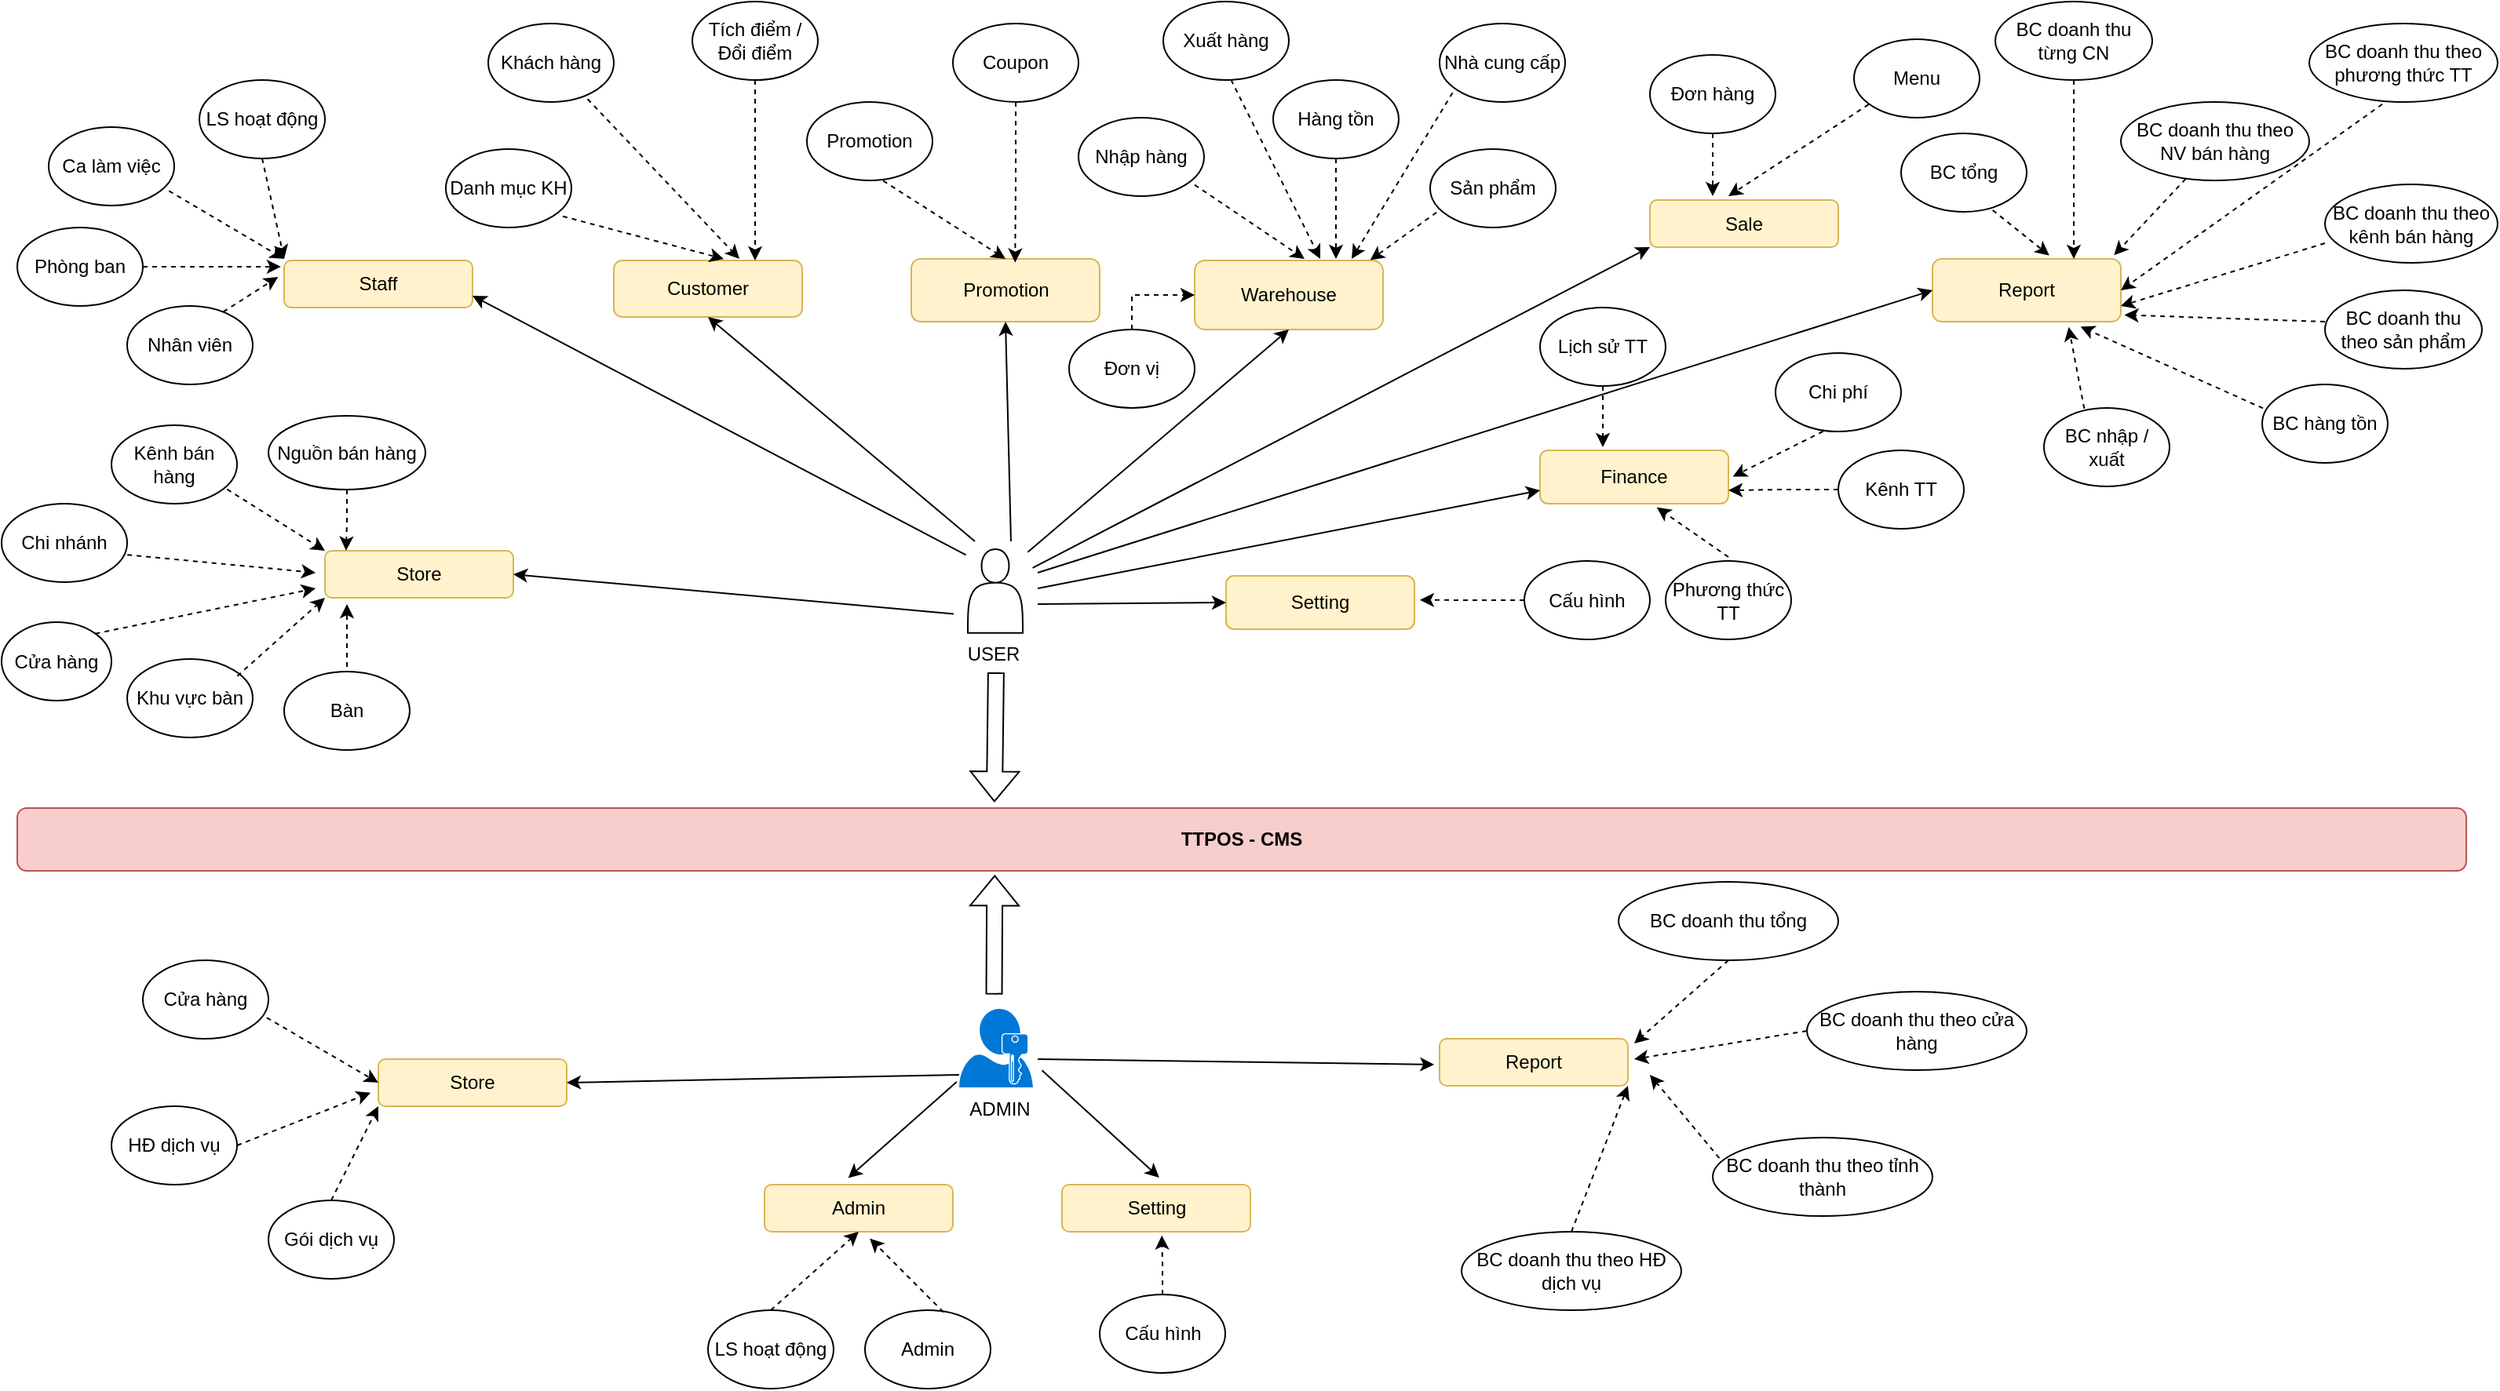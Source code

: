 <mxfile version="21.8.2" type="device" pages="2">
  <diagram name="TTPOS  - CMS" id="02bsqqhu3wvne8VfZZpW">
    <mxGraphModel dx="681" dy="442" grid="1" gridSize="10" guides="1" tooltips="1" connect="1" arrows="1" fold="1" page="1" pageScale="1" pageWidth="1600" pageHeight="900" math="0" shadow="0">
      <root>
        <mxCell id="0" />
        <mxCell id="1" parent="0" />
        <mxCell id="_3bCiFjagQ7QGioxfqpK-1" value="TTPOS - CMS" style="rounded=1;whiteSpace=wrap;html=1;fontStyle=1;fillColor=#f8cecc;strokeColor=#b85450;" vertex="1" parent="1">
          <mxGeometry x="20" y="520" width="1560" height="40" as="geometry" />
        </mxCell>
        <mxCell id="_3bCiFjagQ7QGioxfqpK-8" value="Store" style="rounded=1;whiteSpace=wrap;html=1;fillColor=#fff2cc;strokeColor=#d6b656;" vertex="1" parent="1">
          <mxGeometry x="216" y="356" width="120" height="30" as="geometry" />
        </mxCell>
        <mxCell id="_3bCiFjagQ7QGioxfqpK-9" value="Staff" style="rounded=1;whiteSpace=wrap;html=1;fillColor=#fff2cc;strokeColor=#d6b656;" vertex="1" parent="1">
          <mxGeometry x="190" y="171" width="120" height="30" as="geometry" />
        </mxCell>
        <mxCell id="_3bCiFjagQ7QGioxfqpK-10" value="Customer" style="rounded=1;whiteSpace=wrap;html=1;fillColor=#fff2cc;strokeColor=#d6b656;" vertex="1" parent="1">
          <mxGeometry x="400" y="171" width="120" height="36" as="geometry" />
        </mxCell>
        <mxCell id="_3bCiFjagQ7QGioxfqpK-11" value="Promotion" style="rounded=1;whiteSpace=wrap;html=1;fillColor=#fff2cc;strokeColor=#d6b656;" vertex="1" parent="1">
          <mxGeometry x="589.5" y="170" width="120" height="40" as="geometry" />
        </mxCell>
        <mxCell id="_3bCiFjagQ7QGioxfqpK-12" value="Warehouse" style="rounded=1;whiteSpace=wrap;html=1;fillColor=#fff2cc;strokeColor=#d6b656;" vertex="1" parent="1">
          <mxGeometry x="770" y="171" width="120" height="44" as="geometry" />
        </mxCell>
        <mxCell id="_3bCiFjagQ7QGioxfqpK-13" value="Sale" style="rounded=1;whiteSpace=wrap;html=1;fillColor=#fff2cc;strokeColor=#d6b656;" vertex="1" parent="1">
          <mxGeometry x="1060" y="132.5" width="120" height="30" as="geometry" />
        </mxCell>
        <mxCell id="_3bCiFjagQ7QGioxfqpK-14" value="Report" style="rounded=1;whiteSpace=wrap;html=1;fillColor=#fff2cc;strokeColor=#d6b656;" vertex="1" parent="1">
          <mxGeometry x="1240" y="170" width="120" height="40" as="geometry" />
        </mxCell>
        <mxCell id="_3bCiFjagQ7QGioxfqpK-15" value="Finance" style="rounded=1;whiteSpace=wrap;html=1;fillColor=#fff2cc;strokeColor=#d6b656;" vertex="1" parent="1">
          <mxGeometry x="990" y="292" width="120" height="34" as="geometry" />
        </mxCell>
        <mxCell id="_3bCiFjagQ7QGioxfqpK-16" value="Setting" style="rounded=1;whiteSpace=wrap;html=1;fillColor=#fff2cc;strokeColor=#d6b656;" vertex="1" parent="1">
          <mxGeometry x="790" y="372" width="120" height="34" as="geometry" />
        </mxCell>
        <mxCell id="_3bCiFjagQ7QGioxfqpK-17" value="Cửa hàng" style="ellipse;whiteSpace=wrap;html=1;" vertex="1" parent="1">
          <mxGeometry x="10" y="401.5" width="70" height="50" as="geometry" />
        </mxCell>
        <mxCell id="_3bCiFjagQ7QGioxfqpK-18" value="Chi nhánh" style="ellipse;whiteSpace=wrap;html=1;" vertex="1" parent="1">
          <mxGeometry x="10" y="326" width="80" height="50" as="geometry" />
        </mxCell>
        <mxCell id="_3bCiFjagQ7QGioxfqpK-19" value="Khu vực bàn" style="ellipse;whiteSpace=wrap;html=1;" vertex="1" parent="1">
          <mxGeometry x="90" y="425" width="80" height="50" as="geometry" />
        </mxCell>
        <mxCell id="_3bCiFjagQ7QGioxfqpK-20" value="Bàn" style="ellipse;whiteSpace=wrap;html=1;" vertex="1" parent="1">
          <mxGeometry x="190" y="433" width="80" height="50" as="geometry" />
        </mxCell>
        <mxCell id="_3bCiFjagQ7QGioxfqpK-21" value="Kênh bán hàng" style="ellipse;whiteSpace=wrap;html=1;" vertex="1" parent="1">
          <mxGeometry x="80" y="276" width="80" height="50" as="geometry" />
        </mxCell>
        <mxCell id="_3bCiFjagQ7QGioxfqpK-22" value="Nguồn bán hàng" style="ellipse;whiteSpace=wrap;html=1;" vertex="1" parent="1">
          <mxGeometry x="180" y="270" width="100" height="47" as="geometry" />
        </mxCell>
        <mxCell id="_3bCiFjagQ7QGioxfqpK-23" value="" style="endArrow=classic;html=1;rounded=0;exitX=-0.054;exitY=0.804;exitDx=0;exitDy=0;exitPerimeter=0;entryX=1;entryY=0.5;entryDx=0;entryDy=0;" edge="1" parent="1" target="_3bCiFjagQ7QGioxfqpK-8">
          <mxGeometry width="50" height="50" relative="1" as="geometry">
            <mxPoint x="616.462" y="396.2" as="sourcePoint" />
            <mxPoint x="436" y="316" as="targetPoint" />
          </mxGeometry>
        </mxCell>
        <mxCell id="_3bCiFjagQ7QGioxfqpK-33" style="edgeStyle=orthogonalEdgeStyle;rounded=0;orthogonalLoop=1;jettySize=auto;html=1;entryX=0.112;entryY=-0.005;entryDx=0;entryDy=0;entryPerimeter=0;dashed=1;" edge="1" parent="1" source="_3bCiFjagQ7QGioxfqpK-22" target="_3bCiFjagQ7QGioxfqpK-8">
          <mxGeometry relative="1" as="geometry" />
        </mxCell>
        <mxCell id="_3bCiFjagQ7QGioxfqpK-41" value="Nhân viên" style="ellipse;whiteSpace=wrap;html=1;" vertex="1" parent="1">
          <mxGeometry x="90" y="200" width="80" height="50" as="geometry" />
        </mxCell>
        <mxCell id="_3bCiFjagQ7QGioxfqpK-42" value="Phòng ban" style="ellipse;whiteSpace=wrap;html=1;" vertex="1" parent="1">
          <mxGeometry x="20" y="150" width="80" height="50" as="geometry" />
        </mxCell>
        <mxCell id="_3bCiFjagQ7QGioxfqpK-43" value="Ca làm việc" style="ellipse;whiteSpace=wrap;html=1;" vertex="1" parent="1">
          <mxGeometry x="40" y="86" width="80" height="50" as="geometry" />
        </mxCell>
        <mxCell id="_3bCiFjagQ7QGioxfqpK-44" value="LS hoạt động" style="ellipse;whiteSpace=wrap;html=1;" vertex="1" parent="1">
          <mxGeometry x="136" y="56" width="80" height="50" as="geometry" />
        </mxCell>
        <mxCell id="_3bCiFjagQ7QGioxfqpK-46" style="edgeStyle=orthogonalEdgeStyle;rounded=0;orthogonalLoop=1;jettySize=auto;html=1;entryX=-0.017;entryY=0.133;entryDx=0;entryDy=0;entryPerimeter=0;dashed=1;" edge="1" parent="1" source="_3bCiFjagQ7QGioxfqpK-42" target="_3bCiFjagQ7QGioxfqpK-9">
          <mxGeometry relative="1" as="geometry" />
        </mxCell>
        <mxCell id="_3bCiFjagQ7QGioxfqpK-49" value="" style="endArrow=classic;html=1;rounded=0;entryX=1;entryY=0.75;entryDx=0;entryDy=0;exitX=0.113;exitY=0.053;exitDx=0;exitDy=0;exitPerimeter=0;" edge="1" parent="1" target="_3bCiFjagQ7QGioxfqpK-9">
          <mxGeometry width="50" height="50" relative="1" as="geometry">
            <mxPoint x="624.311" y="358.65" as="sourcePoint" />
            <mxPoint x="390" y="270" as="targetPoint" />
          </mxGeometry>
        </mxCell>
        <mxCell id="_3bCiFjagQ7QGioxfqpK-50" value="Danh mục KH" style="ellipse;whiteSpace=wrap;html=1;" vertex="1" parent="1">
          <mxGeometry x="293" y="100" width="80" height="50" as="geometry" />
        </mxCell>
        <mxCell id="_3bCiFjagQ7QGioxfqpK-51" value="Khách hàng" style="ellipse;whiteSpace=wrap;html=1;" vertex="1" parent="1">
          <mxGeometry x="320" y="20" width="80" height="50" as="geometry" />
        </mxCell>
        <mxCell id="_3bCiFjagQ7QGioxfqpK-55" style="edgeStyle=orthogonalEdgeStyle;rounded=0;orthogonalLoop=1;jettySize=auto;html=1;entryX=0.75;entryY=0;entryDx=0;entryDy=0;dashed=1;" edge="1" parent="1" source="_3bCiFjagQ7QGioxfqpK-52" target="_3bCiFjagQ7QGioxfqpK-10">
          <mxGeometry relative="1" as="geometry" />
        </mxCell>
        <mxCell id="_3bCiFjagQ7QGioxfqpK-52" value="Tích điểm / Đổi điểm" style="ellipse;whiteSpace=wrap;html=1;" vertex="1" parent="1">
          <mxGeometry x="450" y="6" width="80" height="50" as="geometry" />
        </mxCell>
        <mxCell id="_3bCiFjagQ7QGioxfqpK-56" value="" style="endArrow=classic;html=1;rounded=0;entryX=0.5;entryY=1;entryDx=0;entryDy=0;" edge="1" parent="1" target="_3bCiFjagQ7QGioxfqpK-10">
          <mxGeometry width="50" height="50" relative="1" as="geometry">
            <mxPoint x="630" y="350" as="sourcePoint" />
            <mxPoint x="540" y="180" as="targetPoint" />
          </mxGeometry>
        </mxCell>
        <mxCell id="_3bCiFjagQ7QGioxfqpK-57" value="Promotion" style="ellipse;whiteSpace=wrap;html=1;" vertex="1" parent="1">
          <mxGeometry x="523" y="70" width="80" height="50" as="geometry" />
        </mxCell>
        <mxCell id="_3bCiFjagQ7QGioxfqpK-58" value="Coupon" style="ellipse;whiteSpace=wrap;html=1;" vertex="1" parent="1">
          <mxGeometry x="616" y="20" width="80" height="50" as="geometry" />
        </mxCell>
        <mxCell id="_3bCiFjagQ7QGioxfqpK-60" style="edgeStyle=orthogonalEdgeStyle;rounded=0;orthogonalLoop=1;jettySize=auto;html=1;entryX=0.551;entryY=0.058;entryDx=0;entryDy=0;entryPerimeter=0;dashed=1;" edge="1" parent="1" source="_3bCiFjagQ7QGioxfqpK-58" target="_3bCiFjagQ7QGioxfqpK-11">
          <mxGeometry relative="1" as="geometry" />
        </mxCell>
        <mxCell id="_3bCiFjagQ7QGioxfqpK-61" value="" style="endArrow=classic;html=1;rounded=0;entryX=0.5;entryY=1;entryDx=0;entryDy=0;exitX=0.723;exitY=-0.12;exitDx=0;exitDy=0;exitPerimeter=0;" edge="1" parent="1" target="_3bCiFjagQ7QGioxfqpK-11">
          <mxGeometry width="50" height="50" relative="1" as="geometry">
            <mxPoint x="652.981" y="350" as="sourcePoint" />
            <mxPoint x="830" y="270" as="targetPoint" />
          </mxGeometry>
        </mxCell>
        <mxCell id="_3bCiFjagQ7QGioxfqpK-62" value="" style="endArrow=classic;html=1;rounded=0;entryX=0.5;entryY=1;entryDx=0;entryDy=0;exitX=0.951;exitY=0.017;exitDx=0;exitDy=0;exitPerimeter=0;" edge="1" parent="1" target="_3bCiFjagQ7QGioxfqpK-12">
          <mxGeometry width="50" height="50" relative="1" as="geometry">
            <mxPoint x="663.697" y="356.85" as="sourcePoint" />
            <mxPoint x="940" y="220" as="targetPoint" />
          </mxGeometry>
        </mxCell>
        <mxCell id="_3bCiFjagQ7QGioxfqpK-63" value="Nhập hàng" style="ellipse;whiteSpace=wrap;html=1;" vertex="1" parent="1">
          <mxGeometry x="696" y="80" width="80" height="50" as="geometry" />
        </mxCell>
        <mxCell id="_3bCiFjagQ7QGioxfqpK-64" value="Xuất hàng" style="ellipse;whiteSpace=wrap;html=1;" vertex="1" parent="1">
          <mxGeometry x="750" y="6" width="80" height="50" as="geometry" />
        </mxCell>
        <mxCell id="_3bCiFjagQ7QGioxfqpK-72" style="edgeStyle=orthogonalEdgeStyle;rounded=0;orthogonalLoop=1;jettySize=auto;html=1;dashed=1;" edge="1" parent="1" source="_3bCiFjagQ7QGioxfqpK-65">
          <mxGeometry relative="1" as="geometry">
            <mxPoint x="860" y="170" as="targetPoint" />
          </mxGeometry>
        </mxCell>
        <mxCell id="_3bCiFjagQ7QGioxfqpK-65" value="Hàng tồn" style="ellipse;whiteSpace=wrap;html=1;" vertex="1" parent="1">
          <mxGeometry x="820" y="56" width="80" height="50" as="geometry" />
        </mxCell>
        <mxCell id="_3bCiFjagQ7QGioxfqpK-66" value="Nhà cung cấp" style="ellipse;whiteSpace=wrap;html=1;" vertex="1" parent="1">
          <mxGeometry x="926" y="20" width="80" height="50" as="geometry" />
        </mxCell>
        <mxCell id="_3bCiFjagQ7QGioxfqpK-67" value="Sản phẩm" style="ellipse;whiteSpace=wrap;html=1;" vertex="1" parent="1">
          <mxGeometry x="920" y="100" width="80" height="50" as="geometry" />
        </mxCell>
        <mxCell id="_3bCiFjagQ7QGioxfqpK-69" style="edgeStyle=orthogonalEdgeStyle;rounded=0;orthogonalLoop=1;jettySize=auto;html=1;entryX=0;entryY=0.5;entryDx=0;entryDy=0;dashed=1;" edge="1" parent="1" source="_3bCiFjagQ7QGioxfqpK-68" target="_3bCiFjagQ7QGioxfqpK-12">
          <mxGeometry relative="1" as="geometry" />
        </mxCell>
        <mxCell id="_3bCiFjagQ7QGioxfqpK-68" value="Đơn vị" style="ellipse;whiteSpace=wrap;html=1;" vertex="1" parent="1">
          <mxGeometry x="690" y="215" width="80" height="50" as="geometry" />
        </mxCell>
        <mxCell id="_3bCiFjagQ7QGioxfqpK-75" value="" style="endArrow=classic;html=1;rounded=0;exitX=1.017;exitY=0.219;exitDx=0;exitDy=0;exitPerimeter=0;entryX=0;entryY=1;entryDx=0;entryDy=0;" edge="1" parent="1" target="_3bCiFjagQ7QGioxfqpK-13">
          <mxGeometry width="50" height="50" relative="1" as="geometry">
            <mxPoint x="666.799" y="366.95" as="sourcePoint" />
            <mxPoint x="1060" y="170" as="targetPoint" />
          </mxGeometry>
        </mxCell>
        <mxCell id="_3bCiFjagQ7QGioxfqpK-78" style="edgeStyle=orthogonalEdgeStyle;rounded=0;orthogonalLoop=1;jettySize=auto;html=1;dashed=1;" edge="1" parent="1" source="_3bCiFjagQ7QGioxfqpK-76">
          <mxGeometry relative="1" as="geometry">
            <mxPoint x="1100" y="130" as="targetPoint" />
          </mxGeometry>
        </mxCell>
        <mxCell id="_3bCiFjagQ7QGioxfqpK-76" value="Đơn hàng" style="ellipse;whiteSpace=wrap;html=1;" vertex="1" parent="1">
          <mxGeometry x="1060" y="40" width="80" height="50" as="geometry" />
        </mxCell>
        <mxCell id="_3bCiFjagQ7QGioxfqpK-77" value="Menu" style="ellipse;whiteSpace=wrap;html=1;" vertex="1" parent="1">
          <mxGeometry x="1190" y="30" width="80" height="50" as="geometry" />
        </mxCell>
        <mxCell id="_3bCiFjagQ7QGioxfqpK-80" value="" style="endArrow=classic;html=1;rounded=0;entryX=0;entryY=0.5;entryDx=0;entryDy=0;" edge="1" parent="1" target="_3bCiFjagQ7QGioxfqpK-16">
          <mxGeometry width="50" height="50" relative="1" as="geometry">
            <mxPoint x="670" y="390" as="sourcePoint" />
            <mxPoint x="810" y="370" as="targetPoint" />
          </mxGeometry>
        </mxCell>
        <mxCell id="_3bCiFjagQ7QGioxfqpK-81" value="Cấu hình" style="ellipse;whiteSpace=wrap;html=1;" vertex="1" parent="1">
          <mxGeometry x="980" y="362.5" width="80" height="50" as="geometry" />
        </mxCell>
        <mxCell id="_3bCiFjagQ7QGioxfqpK-82" style="edgeStyle=orthogonalEdgeStyle;rounded=0;orthogonalLoop=1;jettySize=auto;html=1;entryX=1.029;entryY=0.451;entryDx=0;entryDy=0;entryPerimeter=0;dashed=1;" edge="1" parent="1" source="_3bCiFjagQ7QGioxfqpK-81" target="_3bCiFjagQ7QGioxfqpK-16">
          <mxGeometry relative="1" as="geometry" />
        </mxCell>
        <mxCell id="_3bCiFjagQ7QGioxfqpK-83" value="" style="endArrow=classic;html=1;rounded=0;entryX=0;entryY=0.75;entryDx=0;entryDy=0;" edge="1" parent="1" target="_3bCiFjagQ7QGioxfqpK-15">
          <mxGeometry width="50" height="50" relative="1" as="geometry">
            <mxPoint x="670" y="380" as="sourcePoint" />
            <mxPoint x="1140" y="260" as="targetPoint" />
          </mxGeometry>
        </mxCell>
        <mxCell id="_3bCiFjagQ7QGioxfqpK-84" value="" style="endArrow=classic;html=1;rounded=0;entryX=0;entryY=0.5;entryDx=0;entryDy=0;" edge="1" parent="1" target="_3bCiFjagQ7QGioxfqpK-14">
          <mxGeometry width="50" height="50" relative="1" as="geometry">
            <mxPoint x="670" y="370" as="sourcePoint" />
            <mxPoint x="1160" y="320" as="targetPoint" />
          </mxGeometry>
        </mxCell>
        <mxCell id="_3bCiFjagQ7QGioxfqpK-85" value="Phương thức TT" style="ellipse;whiteSpace=wrap;html=1;" vertex="1" parent="1">
          <mxGeometry x="1070" y="362.5" width="80" height="50" as="geometry" />
        </mxCell>
        <mxCell id="_3bCiFjagQ7QGioxfqpK-91" style="edgeStyle=orthogonalEdgeStyle;rounded=0;orthogonalLoop=1;jettySize=auto;html=1;entryX=1;entryY=0.75;entryDx=0;entryDy=0;dashed=1;" edge="1" parent="1" source="_3bCiFjagQ7QGioxfqpK-86" target="_3bCiFjagQ7QGioxfqpK-15">
          <mxGeometry relative="1" as="geometry" />
        </mxCell>
        <mxCell id="_3bCiFjagQ7QGioxfqpK-86" value="Kênh TT" style="ellipse;whiteSpace=wrap;html=1;" vertex="1" parent="1">
          <mxGeometry x="1180" y="292" width="80" height="50" as="geometry" />
        </mxCell>
        <mxCell id="_3bCiFjagQ7QGioxfqpK-89" style="edgeStyle=orthogonalEdgeStyle;rounded=0;orthogonalLoop=1;jettySize=auto;html=1;dashed=1;" edge="1" parent="1" source="_3bCiFjagQ7QGioxfqpK-87">
          <mxGeometry relative="1" as="geometry">
            <mxPoint x="1030" y="290" as="targetPoint" />
          </mxGeometry>
        </mxCell>
        <mxCell id="_3bCiFjagQ7QGioxfqpK-87" value="Lịch sử TT" style="ellipse;whiteSpace=wrap;html=1;" vertex="1" parent="1">
          <mxGeometry x="990" y="201" width="80" height="50" as="geometry" />
        </mxCell>
        <mxCell id="_3bCiFjagQ7QGioxfqpK-88" value="Chi phí" style="ellipse;whiteSpace=wrap;html=1;" vertex="1" parent="1">
          <mxGeometry x="1140" y="230" width="80" height="50" as="geometry" />
        </mxCell>
        <mxCell id="_3bCiFjagQ7QGioxfqpK-93" value="BC tổng" style="ellipse;whiteSpace=wrap;html=1;" vertex="1" parent="1">
          <mxGeometry x="1220" y="90" width="80" height="50" as="geometry" />
        </mxCell>
        <mxCell id="_3bCiFjagQ7QGioxfqpK-102" style="edgeStyle=orthogonalEdgeStyle;rounded=0;orthogonalLoop=1;jettySize=auto;html=1;entryX=0.75;entryY=0;entryDx=0;entryDy=0;dashed=1;" edge="1" parent="1" source="_3bCiFjagQ7QGioxfqpK-94" target="_3bCiFjagQ7QGioxfqpK-14">
          <mxGeometry relative="1" as="geometry" />
        </mxCell>
        <mxCell id="_3bCiFjagQ7QGioxfqpK-94" value="BC doanh thu từng CN" style="ellipse;whiteSpace=wrap;html=1;" vertex="1" parent="1">
          <mxGeometry x="1280" y="6" width="100" height="50" as="geometry" />
        </mxCell>
        <mxCell id="_3bCiFjagQ7QGioxfqpK-95" value="BC doanh thu theo NV bán hàng" style="ellipse;whiteSpace=wrap;html=1;" vertex="1" parent="1">
          <mxGeometry x="1360" y="70" width="120" height="50" as="geometry" />
        </mxCell>
        <mxCell id="_3bCiFjagQ7QGioxfqpK-96" value="BC doanh thu theo phương thức TT" style="ellipse;whiteSpace=wrap;html=1;" vertex="1" parent="1">
          <mxGeometry x="1480" y="20" width="120" height="50" as="geometry" />
        </mxCell>
        <mxCell id="_3bCiFjagQ7QGioxfqpK-97" value="BC doanh thu theo kênh bán hàng" style="ellipse;whiteSpace=wrap;html=1;" vertex="1" parent="1">
          <mxGeometry x="1490" y="122.5" width="110" height="50" as="geometry" />
        </mxCell>
        <mxCell id="_3bCiFjagQ7QGioxfqpK-98" value="BC doanh thu theo sản phẩm" style="ellipse;whiteSpace=wrap;html=1;" vertex="1" parent="1">
          <mxGeometry x="1490" y="190" width="100" height="50" as="geometry" />
        </mxCell>
        <mxCell id="_3bCiFjagQ7QGioxfqpK-99" value="BC hàng tồn" style="ellipse;whiteSpace=wrap;html=1;" vertex="1" parent="1">
          <mxGeometry x="1450" y="250" width="80" height="50" as="geometry" />
        </mxCell>
        <mxCell id="_3bCiFjagQ7QGioxfqpK-100" value="BC nhập / xuất" style="ellipse;whiteSpace=wrap;html=1;" vertex="1" parent="1">
          <mxGeometry x="1311" y="265" width="80" height="50" as="geometry" />
        </mxCell>
        <mxCell id="_3bCiFjagQ7QGioxfqpK-104" value="" style="endArrow=classic;html=1;rounded=0;entryX=0.964;entryY=-0.059;entryDx=0;entryDy=0;entryPerimeter=0;exitX=0.344;exitY=0.98;exitDx=0;exitDy=0;exitPerimeter=0;dashed=1;" edge="1" parent="1" source="_3bCiFjagQ7QGioxfqpK-95" target="_3bCiFjagQ7QGioxfqpK-14">
          <mxGeometry width="50" height="50" relative="1" as="geometry">
            <mxPoint x="1280" y="160" as="sourcePoint" />
            <mxPoint x="1330" y="110" as="targetPoint" />
          </mxGeometry>
        </mxCell>
        <mxCell id="_3bCiFjagQ7QGioxfqpK-105" value="" style="endArrow=classic;html=1;rounded=0;exitX=0.388;exitY=1.028;exitDx=0;exitDy=0;exitPerimeter=0;entryX=1;entryY=0.5;entryDx=0;entryDy=0;dashed=1;" edge="1" parent="1" source="_3bCiFjagQ7QGioxfqpK-96" target="_3bCiFjagQ7QGioxfqpK-14">
          <mxGeometry width="50" height="50" relative="1" as="geometry">
            <mxPoint x="1280" y="160" as="sourcePoint" />
            <mxPoint x="1330" y="110" as="targetPoint" />
          </mxGeometry>
        </mxCell>
        <mxCell id="_3bCiFjagQ7QGioxfqpK-106" value="" style="endArrow=classic;html=1;rounded=0;exitX=0;exitY=0.75;exitDx=0;exitDy=0;exitPerimeter=0;entryX=1;entryY=0.75;entryDx=0;entryDy=0;dashed=1;" edge="1" parent="1" source="_3bCiFjagQ7QGioxfqpK-97" target="_3bCiFjagQ7QGioxfqpK-14">
          <mxGeometry width="50" height="50" relative="1" as="geometry">
            <mxPoint x="1390" y="220" as="sourcePoint" />
            <mxPoint x="1440" y="170" as="targetPoint" />
          </mxGeometry>
        </mxCell>
        <mxCell id="_3bCiFjagQ7QGioxfqpK-107" value="" style="endArrow=classic;html=1;rounded=0;exitX=0;exitY=0.4;exitDx=0;exitDy=0;exitPerimeter=0;entryX=1.019;entryY=0.893;entryDx=0;entryDy=0;entryPerimeter=0;dashed=1;" edge="1" parent="1" source="_3bCiFjagQ7QGioxfqpK-98" target="_3bCiFjagQ7QGioxfqpK-14">
          <mxGeometry width="50" height="50" relative="1" as="geometry">
            <mxPoint x="1400" y="230" as="sourcePoint" />
            <mxPoint x="1450" y="180" as="targetPoint" />
          </mxGeometry>
        </mxCell>
        <mxCell id="_3bCiFjagQ7QGioxfqpK-108" value="" style="endArrow=classic;html=1;rounded=0;exitX=0.007;exitY=0.304;exitDx=0;exitDy=0;exitPerimeter=0;entryX=0.786;entryY=1.08;entryDx=0;entryDy=0;entryPerimeter=0;dashed=1;" edge="1" parent="1" source="_3bCiFjagQ7QGioxfqpK-99" target="_3bCiFjagQ7QGioxfqpK-14">
          <mxGeometry width="50" height="50" relative="1" as="geometry">
            <mxPoint x="1390" y="250" as="sourcePoint" />
            <mxPoint x="1440" y="200" as="targetPoint" />
          </mxGeometry>
        </mxCell>
        <mxCell id="_3bCiFjagQ7QGioxfqpK-109" value="" style="endArrow=classic;html=1;rounded=0;entryX=0.723;entryY=1.085;entryDx=0;entryDy=0;entryPerimeter=0;exitX=0.321;exitY=0.009;exitDx=0;exitDy=0;exitPerimeter=0;dashed=1;" edge="1" parent="1" source="_3bCiFjagQ7QGioxfqpK-100" target="_3bCiFjagQ7QGioxfqpK-14">
          <mxGeometry width="50" height="50" relative="1" as="geometry">
            <mxPoint x="1390" y="250" as="sourcePoint" />
            <mxPoint x="1440" y="200" as="targetPoint" />
          </mxGeometry>
        </mxCell>
        <mxCell id="_3bCiFjagQ7QGioxfqpK-110" value="" style="endArrow=classic;html=1;rounded=0;exitX=0.729;exitY=0.979;exitDx=0;exitDy=0;exitPerimeter=0;entryX=0.62;entryY=-0.055;entryDx=0;entryDy=0;entryPerimeter=0;dashed=1;" edge="1" parent="1" source="_3bCiFjagQ7QGioxfqpK-93" target="_3bCiFjagQ7QGioxfqpK-14">
          <mxGeometry width="50" height="50" relative="1" as="geometry">
            <mxPoint x="1260" y="170" as="sourcePoint" />
            <mxPoint x="1310" y="120" as="targetPoint" />
          </mxGeometry>
        </mxCell>
        <mxCell id="_3bCiFjagQ7QGioxfqpK-111" value="" style="endArrow=classic;html=1;rounded=0;entryX=0.62;entryY=1.071;entryDx=0;entryDy=0;entryPerimeter=0;dashed=1;" edge="1" parent="1" target="_3bCiFjagQ7QGioxfqpK-15">
          <mxGeometry width="50" height="50" relative="1" as="geometry">
            <mxPoint x="1110" y="360" as="sourcePoint" />
            <mxPoint x="1160" y="310" as="targetPoint" />
          </mxGeometry>
        </mxCell>
        <mxCell id="_3bCiFjagQ7QGioxfqpK-112" value="" style="endArrow=classic;html=1;rounded=0;exitX=0.379;exitY=0.998;exitDx=0;exitDy=0;exitPerimeter=0;entryX=1.023;entryY=0.493;entryDx=0;entryDy=0;entryPerimeter=0;dashed=1;" edge="1" parent="1" source="_3bCiFjagQ7QGioxfqpK-88" target="_3bCiFjagQ7QGioxfqpK-15">
          <mxGeometry width="50" height="50" relative="1" as="geometry">
            <mxPoint x="1100" y="290" as="sourcePoint" />
            <mxPoint x="1080" y="270" as="targetPoint" />
          </mxGeometry>
        </mxCell>
        <mxCell id="_3bCiFjagQ7QGioxfqpK-113" value="" style="endArrow=classic;html=1;rounded=0;exitX=0.117;exitY=0.831;exitDx=0;exitDy=0;exitPerimeter=0;dashed=1;" edge="1" parent="1" source="_3bCiFjagQ7QGioxfqpK-77">
          <mxGeometry width="50" height="50" relative="1" as="geometry">
            <mxPoint x="1170" y="120" as="sourcePoint" />
            <mxPoint x="1110" y="130" as="targetPoint" />
          </mxGeometry>
        </mxCell>
        <mxCell id="_3bCiFjagQ7QGioxfqpK-114" value="" style="endArrow=classic;html=1;rounded=0;entryX=0.932;entryY=-0.005;entryDx=0;entryDy=0;entryPerimeter=0;exitX=0.051;exitY=0.807;exitDx=0;exitDy=0;exitPerimeter=0;dashed=1;" edge="1" parent="1" source="_3bCiFjagQ7QGioxfqpK-67" target="_3bCiFjagQ7QGioxfqpK-12">
          <mxGeometry width="50" height="50" relative="1" as="geometry">
            <mxPoint x="920" y="200" as="sourcePoint" />
            <mxPoint x="970" y="150" as="targetPoint" />
          </mxGeometry>
        </mxCell>
        <mxCell id="_3bCiFjagQ7QGioxfqpK-115" value="" style="endArrow=classic;html=1;rounded=0;exitX=0.104;exitY=0.882;exitDx=0;exitDy=0;exitPerimeter=0;dashed=1;" edge="1" parent="1" source="_3bCiFjagQ7QGioxfqpK-66">
          <mxGeometry width="50" height="50" relative="1" as="geometry">
            <mxPoint x="920" y="130" as="sourcePoint" />
            <mxPoint x="870" y="170" as="targetPoint" />
          </mxGeometry>
        </mxCell>
        <mxCell id="_3bCiFjagQ7QGioxfqpK-116" value="" style="endArrow=classic;html=1;rounded=0;exitX=0.54;exitY=0.997;exitDx=0;exitDy=0;exitPerimeter=0;dashed=1;" edge="1" parent="1" source="_3bCiFjagQ7QGioxfqpK-64">
          <mxGeometry width="50" height="50" relative="1" as="geometry">
            <mxPoint x="820" y="110" as="sourcePoint" />
            <mxPoint x="850" y="170" as="targetPoint" />
          </mxGeometry>
        </mxCell>
        <mxCell id="_3bCiFjagQ7QGioxfqpK-117" value="" style="endArrow=classic;html=1;rounded=0;exitX=0.925;exitY=0.856;exitDx=0;exitDy=0;exitPerimeter=0;dashed=1;" edge="1" parent="1" source="_3bCiFjagQ7QGioxfqpK-63">
          <mxGeometry width="50" height="50" relative="1" as="geometry">
            <mxPoint x="820" y="190" as="sourcePoint" />
            <mxPoint x="840" y="170" as="targetPoint" />
          </mxGeometry>
        </mxCell>
        <mxCell id="_3bCiFjagQ7QGioxfqpK-118" value="" style="endArrow=classic;html=1;rounded=0;exitX=0.607;exitY=1.004;exitDx=0;exitDy=0;exitPerimeter=0;entryX=0.5;entryY=0;entryDx=0;entryDy=0;dashed=1;" edge="1" parent="1" source="_3bCiFjagQ7QGioxfqpK-57" target="_3bCiFjagQ7QGioxfqpK-11">
          <mxGeometry width="50" height="50" relative="1" as="geometry">
            <mxPoint x="720" y="210" as="sourcePoint" />
            <mxPoint x="770" y="160" as="targetPoint" />
          </mxGeometry>
        </mxCell>
        <mxCell id="_3bCiFjagQ7QGioxfqpK-120" value="" style="endArrow=classic;html=1;rounded=0;exitX=0.791;exitY=0.962;exitDx=0;exitDy=0;exitPerimeter=0;dashed=1;" edge="1" parent="1" source="_3bCiFjagQ7QGioxfqpK-51">
          <mxGeometry width="50" height="50" relative="1" as="geometry">
            <mxPoint x="500" y="170" as="sourcePoint" />
            <mxPoint x="480" y="170" as="targetPoint" />
          </mxGeometry>
        </mxCell>
        <mxCell id="_3bCiFjagQ7QGioxfqpK-121" value="" style="endArrow=classic;html=1;rounded=0;exitX=0.931;exitY=0.857;exitDx=0;exitDy=0;exitPerimeter=0;dashed=1;" edge="1" parent="1" source="_3bCiFjagQ7QGioxfqpK-50">
          <mxGeometry width="50" height="50" relative="1" as="geometry">
            <mxPoint x="500" y="170" as="sourcePoint" />
            <mxPoint x="470" y="170" as="targetPoint" />
          </mxGeometry>
        </mxCell>
        <mxCell id="_3bCiFjagQ7QGioxfqpK-122" value="" style="endArrow=classic;html=1;rounded=0;exitX=0.958;exitY=0.813;exitDx=0;exitDy=0;exitPerimeter=0;dashed=1;" edge="1" parent="1" source="_3bCiFjagQ7QGioxfqpK-43">
          <mxGeometry width="50" height="50" relative="1" as="geometry">
            <mxPoint x="270" y="160" as="sourcePoint" />
            <mxPoint x="190" y="170" as="targetPoint" />
          </mxGeometry>
        </mxCell>
        <mxCell id="_3bCiFjagQ7QGioxfqpK-123" value="" style="endArrow=classic;html=1;rounded=0;exitX=0.5;exitY=1;exitDx=0;exitDy=0;dashed=1;" edge="1" parent="1" source="_3bCiFjagQ7QGioxfqpK-44">
          <mxGeometry width="50" height="50" relative="1" as="geometry">
            <mxPoint x="270" y="160" as="sourcePoint" />
            <mxPoint x="190" y="170" as="targetPoint" />
          </mxGeometry>
        </mxCell>
        <mxCell id="_3bCiFjagQ7QGioxfqpK-124" value="" style="endArrow=classic;html=1;rounded=0;exitX=0.766;exitY=0.074;exitDx=0;exitDy=0;exitPerimeter=0;entryX=-0.032;entryY=0.35;entryDx=0;entryDy=0;entryPerimeter=0;dashed=1;" edge="1" parent="1" source="_3bCiFjagQ7QGioxfqpK-41" target="_3bCiFjagQ7QGioxfqpK-9">
          <mxGeometry width="50" height="50" relative="1" as="geometry">
            <mxPoint x="170" y="240" as="sourcePoint" />
            <mxPoint x="220" y="190" as="targetPoint" />
          </mxGeometry>
        </mxCell>
        <mxCell id="_3bCiFjagQ7QGioxfqpK-125" value="" style="endArrow=classic;html=1;rounded=0;exitX=0.921;exitY=0.817;exitDx=0;exitDy=0;exitPerimeter=0;entryX=0;entryY=0;entryDx=0;entryDy=0;dashed=1;" edge="1" parent="1" source="_3bCiFjagQ7QGioxfqpK-21" target="_3bCiFjagQ7QGioxfqpK-8">
          <mxGeometry width="50" height="50" relative="1" as="geometry">
            <mxPoint x="170" y="390" as="sourcePoint" />
            <mxPoint x="220" y="350" as="targetPoint" />
          </mxGeometry>
        </mxCell>
        <mxCell id="_3bCiFjagQ7QGioxfqpK-126" value="" style="endArrow=classic;html=1;rounded=0;exitX=1.001;exitY=0.652;exitDx=0;exitDy=0;exitPerimeter=0;dashed=1;" edge="1" parent="1" source="_3bCiFjagQ7QGioxfqpK-18">
          <mxGeometry width="50" height="50" relative="1" as="geometry">
            <mxPoint x="170" y="390" as="sourcePoint" />
            <mxPoint x="210" y="370" as="targetPoint" />
          </mxGeometry>
        </mxCell>
        <mxCell id="_3bCiFjagQ7QGioxfqpK-127" value="" style="endArrow=classic;html=1;rounded=0;exitX=1;exitY=0;exitDx=0;exitDy=0;dashed=1;" edge="1" parent="1" source="_3bCiFjagQ7QGioxfqpK-17">
          <mxGeometry width="50" height="50" relative="1" as="geometry">
            <mxPoint x="170" y="390" as="sourcePoint" />
            <mxPoint x="210" y="380" as="targetPoint" />
          </mxGeometry>
        </mxCell>
        <mxCell id="_3bCiFjagQ7QGioxfqpK-128" value="" style="endArrow=classic;html=1;rounded=0;exitX=0.877;exitY=0.217;exitDx=0;exitDy=0;exitPerimeter=0;entryX=0;entryY=1;entryDx=0;entryDy=0;dashed=1;" edge="1" parent="1" source="_3bCiFjagQ7QGioxfqpK-19" target="_3bCiFjagQ7QGioxfqpK-8">
          <mxGeometry width="50" height="50" relative="1" as="geometry">
            <mxPoint x="170" y="390" as="sourcePoint" />
            <mxPoint x="220" y="340" as="targetPoint" />
          </mxGeometry>
        </mxCell>
        <mxCell id="_3bCiFjagQ7QGioxfqpK-129" value="" style="endArrow=classic;html=1;rounded=0;dashed=1;" edge="1" parent="1">
          <mxGeometry width="50" height="50" relative="1" as="geometry">
            <mxPoint x="230" y="430" as="sourcePoint" />
            <mxPoint x="230" y="390" as="targetPoint" />
          </mxGeometry>
        </mxCell>
        <mxCell id="_3bCiFjagQ7QGioxfqpK-130" value="" style="shape=flexArrow;endArrow=classic;html=1;rounded=0;entryX=0.399;entryY=-0.095;entryDx=0;entryDy=0;entryPerimeter=0;" edge="1" parent="1" target="_3bCiFjagQ7QGioxfqpK-1">
          <mxGeometry width="50" height="50" relative="1" as="geometry">
            <mxPoint x="643.455" y="433.5" as="sourcePoint" />
            <mxPoint x="750" y="400" as="targetPoint" />
          </mxGeometry>
        </mxCell>
        <mxCell id="_3bCiFjagQ7QGioxfqpK-131" value="" style="shape=flexArrow;endArrow=classic;html=1;rounded=0;entryX=0.407;entryY=1.067;entryDx=0;entryDy=0;entryPerimeter=0;exitX=0.394;exitY=-0.02;exitDx=0;exitDy=0;exitPerimeter=0;" edge="1" parent="1">
          <mxGeometry width="50" height="50" relative="1" as="geometry">
            <mxPoint x="642.26" y="638.8" as="sourcePoint" />
            <mxPoint x="642.64" y="562.68" as="targetPoint" />
          </mxGeometry>
        </mxCell>
        <mxCell id="_3bCiFjagQ7QGioxfqpK-132" value="" style="group" vertex="1" connectable="0" parent="1">
          <mxGeometry x="602.5" y="637" width="80" height="90" as="geometry" />
        </mxCell>
        <mxCell id="_3bCiFjagQ7QGioxfqpK-7" value="ADMIN" style="text;html=1;strokeColor=none;fillColor=none;align=center;verticalAlign=middle;whiteSpace=wrap;rounded=0;" vertex="1" parent="_3bCiFjagQ7QGioxfqpK-132">
          <mxGeometry x="3" y="60" width="80" height="30" as="geometry" />
        </mxCell>
        <mxCell id="_3bCiFjagQ7QGioxfqpK-134" value="" style="group" vertex="1" connectable="0" parent="1">
          <mxGeometry x="600" y="360" width="70" height="80" as="geometry" />
        </mxCell>
        <mxCell id="_3bCiFjagQ7QGioxfqpK-137" value="" style="group" vertex="1" connectable="0" parent="_3bCiFjagQ7QGioxfqpK-134">
          <mxGeometry x="7" y="-5" width="70" height="80" as="geometry" />
        </mxCell>
        <mxCell id="_3bCiFjagQ7QGioxfqpK-135" value="" style="shape=actor;whiteSpace=wrap;html=1;" vertex="1" parent="_3bCiFjagQ7QGioxfqpK-137">
          <mxGeometry x="18.5" width="35" height="53.333" as="geometry" />
        </mxCell>
        <mxCell id="_3bCiFjagQ7QGioxfqpK-136" value="USER" style="text;html=1;strokeColor=none;fillColor=none;align=center;verticalAlign=middle;whiteSpace=wrap;rounded=0;" vertex="1" parent="_3bCiFjagQ7QGioxfqpK-137">
          <mxGeometry y="53.333" width="70" height="26.667" as="geometry" />
        </mxCell>
        <mxCell id="_3bCiFjagQ7QGioxfqpK-138" value="" style="sketch=0;aspect=fixed;pointerEvents=1;shadow=0;dashed=0;html=1;strokeColor=none;labelPosition=center;verticalLabelPosition=bottom;verticalAlign=top;align=center;shape=mxgraph.mscae.enterprise.user_permissions;fillColor=#0078D7;" vertex="1" parent="1">
          <mxGeometry x="620" y="648" width="47" height="50" as="geometry" />
        </mxCell>
        <mxCell id="_3bCiFjagQ7QGioxfqpK-139" value="Store" style="rounded=1;whiteSpace=wrap;html=1;fillColor=#fff2cc;strokeColor=#d6b656;" vertex="1" parent="1">
          <mxGeometry x="250" y="680" width="120" height="30" as="geometry" />
        </mxCell>
        <mxCell id="_3bCiFjagQ7QGioxfqpK-140" value="Setting" style="rounded=1;whiteSpace=wrap;html=1;fillColor=#fff2cc;strokeColor=#d6b656;" vertex="1" parent="1">
          <mxGeometry x="685.5" y="760" width="120" height="30" as="geometry" />
        </mxCell>
        <mxCell id="_3bCiFjagQ7QGioxfqpK-141" value="Report" style="rounded=1;whiteSpace=wrap;html=1;fillColor=#fff2cc;strokeColor=#d6b656;" vertex="1" parent="1">
          <mxGeometry x="926" y="667" width="120" height="30" as="geometry" />
        </mxCell>
        <mxCell id="_3bCiFjagQ7QGioxfqpK-142" value="Cấu hình" style="ellipse;whiteSpace=wrap;html=1;" vertex="1" parent="1">
          <mxGeometry x="709.5" y="830" width="80" height="50" as="geometry" />
        </mxCell>
        <mxCell id="_3bCiFjagQ7QGioxfqpK-144" value="" style="endArrow=classic;html=1;rounded=0;entryX=0.516;entryY=-0.151;entryDx=0;entryDy=0;entryPerimeter=0;exitX=1.122;exitY=0.782;exitDx=0;exitDy=0;exitPerimeter=0;" edge="1" parent="1" source="_3bCiFjagQ7QGioxfqpK-138" target="_3bCiFjagQ7QGioxfqpK-140">
          <mxGeometry width="50" height="50" relative="1" as="geometry">
            <mxPoint x="650" y="730" as="sourcePoint" />
            <mxPoint x="700" y="680" as="targetPoint" />
          </mxGeometry>
        </mxCell>
        <mxCell id="_3bCiFjagQ7QGioxfqpK-145" value="" style="endArrow=classic;html=1;rounded=0;entryX=-0.028;entryY=0.548;entryDx=0;entryDy=0;entryPerimeter=0;" edge="1" parent="1" target="_3bCiFjagQ7QGioxfqpK-141">
          <mxGeometry width="50" height="50" relative="1" as="geometry">
            <mxPoint x="670" y="680" as="sourcePoint" />
            <mxPoint x="750" y="670" as="targetPoint" />
          </mxGeometry>
        </mxCell>
        <mxCell id="_3bCiFjagQ7QGioxfqpK-146" value="" style="endArrow=classic;html=1;rounded=0;entryX=1;entryY=0.5;entryDx=0;entryDy=0;" edge="1" parent="1" target="_3bCiFjagQ7QGioxfqpK-139">
          <mxGeometry width="50" height="50" relative="1" as="geometry">
            <mxPoint x="620" y="690" as="sourcePoint" />
            <mxPoint x="530" y="670" as="targetPoint" />
          </mxGeometry>
        </mxCell>
        <mxCell id="_3bCiFjagQ7QGioxfqpK-147" style="edgeStyle=orthogonalEdgeStyle;rounded=0;orthogonalLoop=1;jettySize=auto;html=1;entryX=0.53;entryY=1.078;entryDx=0;entryDy=0;entryPerimeter=0;dashed=1;" edge="1" parent="1" source="_3bCiFjagQ7QGioxfqpK-142" target="_3bCiFjagQ7QGioxfqpK-140">
          <mxGeometry relative="1" as="geometry" />
        </mxCell>
        <mxCell id="_3bCiFjagQ7QGioxfqpK-148" value="Admin" style="rounded=1;whiteSpace=wrap;html=1;fillColor=#fff2cc;strokeColor=#d6b656;" vertex="1" parent="1">
          <mxGeometry x="496" y="760" width="120" height="30" as="geometry" />
        </mxCell>
        <mxCell id="_3bCiFjagQ7QGioxfqpK-149" value="" style="endArrow=classic;html=1;rounded=0;exitX=0.161;exitY=-0.083;exitDx=0;exitDy=0;exitPerimeter=0;entryX=0.444;entryY=-0.142;entryDx=0;entryDy=0;entryPerimeter=0;" edge="1" parent="1" source="_3bCiFjagQ7QGioxfqpK-7" target="_3bCiFjagQ7QGioxfqpK-148">
          <mxGeometry width="50" height="50" relative="1" as="geometry">
            <mxPoint x="580" y="830" as="sourcePoint" />
            <mxPoint x="630" y="780" as="targetPoint" />
          </mxGeometry>
        </mxCell>
        <mxCell id="_3bCiFjagQ7QGioxfqpK-150" value="Admin" style="ellipse;whiteSpace=wrap;html=1;" vertex="1" parent="1">
          <mxGeometry x="560" y="840" width="80" height="50" as="geometry" />
        </mxCell>
        <mxCell id="_3bCiFjagQ7QGioxfqpK-151" value="LS hoạt động" style="ellipse;whiteSpace=wrap;html=1;" vertex="1" parent="1">
          <mxGeometry x="460" y="840" width="80" height="50" as="geometry" />
        </mxCell>
        <mxCell id="_3bCiFjagQ7QGioxfqpK-152" value="" style="endArrow=classic;html=1;rounded=0;entryX=0.5;entryY=1;entryDx=0;entryDy=0;exitX=0.5;exitY=0;exitDx=0;exitDy=0;dashed=1;" edge="1" parent="1" source="_3bCiFjagQ7QGioxfqpK-151" target="_3bCiFjagQ7QGioxfqpK-148">
          <mxGeometry width="50" height="50" relative="1" as="geometry">
            <mxPoint x="580" y="900" as="sourcePoint" />
            <mxPoint x="630" y="850" as="targetPoint" />
          </mxGeometry>
        </mxCell>
        <mxCell id="_3bCiFjagQ7QGioxfqpK-153" value="" style="endArrow=classic;html=1;rounded=0;entryX=0.559;entryY=1.142;entryDx=0;entryDy=0;entryPerimeter=0;exitX=0.625;exitY=0.024;exitDx=0;exitDy=0;exitPerimeter=0;dashed=1;" edge="1" parent="1" source="_3bCiFjagQ7QGioxfqpK-150" target="_3bCiFjagQ7QGioxfqpK-148">
          <mxGeometry width="50" height="50" relative="1" as="geometry">
            <mxPoint x="580" y="900" as="sourcePoint" />
            <mxPoint x="630" y="850" as="targetPoint" />
          </mxGeometry>
        </mxCell>
        <mxCell id="_3bCiFjagQ7QGioxfqpK-154" value="Cửa hàng" style="ellipse;whiteSpace=wrap;html=1;" vertex="1" parent="1">
          <mxGeometry x="100" y="617" width="80" height="50" as="geometry" />
        </mxCell>
        <mxCell id="_3bCiFjagQ7QGioxfqpK-155" value="HĐ dịch vụ" style="ellipse;whiteSpace=wrap;html=1;" vertex="1" parent="1">
          <mxGeometry x="80" y="710" width="80" height="50" as="geometry" />
        </mxCell>
        <mxCell id="_3bCiFjagQ7QGioxfqpK-156" value="Gói dịch vụ" style="ellipse;whiteSpace=wrap;html=1;" vertex="1" parent="1">
          <mxGeometry x="180" y="770" width="80" height="50" as="geometry" />
        </mxCell>
        <mxCell id="_3bCiFjagQ7QGioxfqpK-157" value="" style="endArrow=classic;html=1;rounded=0;exitX=0.986;exitY=0.731;exitDx=0;exitDy=0;exitPerimeter=0;entryX=0;entryY=0.5;entryDx=0;entryDy=0;dashed=1;" edge="1" parent="1" source="_3bCiFjagQ7QGioxfqpK-154" target="_3bCiFjagQ7QGioxfqpK-139">
          <mxGeometry width="50" height="50" relative="1" as="geometry">
            <mxPoint x="330" y="730" as="sourcePoint" />
            <mxPoint x="380" y="680" as="targetPoint" />
          </mxGeometry>
        </mxCell>
        <mxCell id="_3bCiFjagQ7QGioxfqpK-158" value="" style="endArrow=classic;html=1;rounded=0;exitX=1;exitY=0.5;exitDx=0;exitDy=0;entryX=-0.041;entryY=0.714;entryDx=0;entryDy=0;entryPerimeter=0;dashed=1;" edge="1" parent="1" source="_3bCiFjagQ7QGioxfqpK-155" target="_3bCiFjagQ7QGioxfqpK-139">
          <mxGeometry width="50" height="50" relative="1" as="geometry">
            <mxPoint x="330" y="730" as="sourcePoint" />
            <mxPoint x="380" y="680" as="targetPoint" />
          </mxGeometry>
        </mxCell>
        <mxCell id="_3bCiFjagQ7QGioxfqpK-159" value="" style="endArrow=classic;html=1;rounded=0;exitX=0.5;exitY=0;exitDx=0;exitDy=0;entryX=0;entryY=1;entryDx=0;entryDy=0;dashed=1;" edge="1" parent="1" source="_3bCiFjagQ7QGioxfqpK-156" target="_3bCiFjagQ7QGioxfqpK-139">
          <mxGeometry width="50" height="50" relative="1" as="geometry">
            <mxPoint x="330" y="730" as="sourcePoint" />
            <mxPoint x="380" y="680" as="targetPoint" />
          </mxGeometry>
        </mxCell>
        <mxCell id="_3bCiFjagQ7QGioxfqpK-160" value="BC doanh thu tổng" style="ellipse;whiteSpace=wrap;html=1;" vertex="1" parent="1">
          <mxGeometry x="1040" y="567" width="140" height="50" as="geometry" />
        </mxCell>
        <mxCell id="_3bCiFjagQ7QGioxfqpK-161" value="BC doanh thu theo cửa hàng" style="ellipse;whiteSpace=wrap;html=1;" vertex="1" parent="1">
          <mxGeometry x="1160" y="637" width="140" height="50" as="geometry" />
        </mxCell>
        <mxCell id="_3bCiFjagQ7QGioxfqpK-162" value="BC doanh thu theo tỉnh thành" style="ellipse;whiteSpace=wrap;html=1;" vertex="1" parent="1">
          <mxGeometry x="1100" y="730" width="140" height="50" as="geometry" />
        </mxCell>
        <mxCell id="_3bCiFjagQ7QGioxfqpK-163" value="BC doanh thu theo HĐ dịch vụ" style="ellipse;whiteSpace=wrap;html=1;" vertex="1" parent="1">
          <mxGeometry x="940" y="790" width="140" height="50" as="geometry" />
        </mxCell>
        <mxCell id="_3bCiFjagQ7QGioxfqpK-164" value="" style="endArrow=classic;html=1;rounded=0;exitX=0.5;exitY=1;exitDx=0;exitDy=0;dashed=1;" edge="1" parent="1" source="_3bCiFjagQ7QGioxfqpK-160">
          <mxGeometry width="50" height="50" relative="1" as="geometry">
            <mxPoint x="980" y="670" as="sourcePoint" />
            <mxPoint x="1050" y="670" as="targetPoint" />
          </mxGeometry>
        </mxCell>
        <mxCell id="_3bCiFjagQ7QGioxfqpK-165" value="" style="endArrow=classic;html=1;rounded=0;exitX=0;exitY=0.5;exitDx=0;exitDy=0;dashed=1;" edge="1" parent="1" source="_3bCiFjagQ7QGioxfqpK-161">
          <mxGeometry width="50" height="50" relative="1" as="geometry">
            <mxPoint x="980" y="670" as="sourcePoint" />
            <mxPoint x="1050" y="680" as="targetPoint" />
          </mxGeometry>
        </mxCell>
        <mxCell id="_3bCiFjagQ7QGioxfqpK-166" value="" style="endArrow=classic;html=1;rounded=0;exitX=0.03;exitY=0.262;exitDx=0;exitDy=0;exitPerimeter=0;dashed=1;" edge="1" parent="1" source="_3bCiFjagQ7QGioxfqpK-162">
          <mxGeometry width="50" height="50" relative="1" as="geometry">
            <mxPoint x="980" y="670" as="sourcePoint" />
            <mxPoint x="1060" y="690" as="targetPoint" />
          </mxGeometry>
        </mxCell>
        <mxCell id="_3bCiFjagQ7QGioxfqpK-167" value="" style="endArrow=classic;html=1;rounded=0;entryX=1;entryY=1;entryDx=0;entryDy=0;exitX=0.5;exitY=0;exitDx=0;exitDy=0;dashed=1;" edge="1" parent="1" source="_3bCiFjagQ7QGioxfqpK-163" target="_3bCiFjagQ7QGioxfqpK-141">
          <mxGeometry width="50" height="50" relative="1" as="geometry">
            <mxPoint x="980" y="670" as="sourcePoint" />
            <mxPoint x="1030" y="620" as="targetPoint" />
          </mxGeometry>
        </mxCell>
      </root>
    </mxGraphModel>
  </diagram>
  <diagram id="VIWew1-SRCLt7iedV7V4" name="TTPOS - MOBILE">
    <mxGraphModel dx="894" dy="580" grid="1" gridSize="10" guides="1" tooltips="1" connect="1" arrows="1" fold="1" page="1" pageScale="1" pageWidth="1600" pageHeight="900" math="0" shadow="0">
      <root>
        <mxCell id="0" />
        <mxCell id="1" parent="0" />
        <mxCell id="szDhCUnDUw1oi5VNFHWO-4" value="" style="rounded=1;whiteSpace=wrap;html=1;" vertex="1" parent="1">
          <mxGeometry x="320" y="180" width="770" height="430" as="geometry" />
        </mxCell>
        <mxCell id="RL14LGNS5MSCONpCKmyr-1" value="TTPOS - MOBILE" style="rounded=1;whiteSpace=wrap;html=1;fontStyle=1;fillColor=#f8cecc;strokeColor=#b85450;" vertex="1" parent="1">
          <mxGeometry x="380" y="520" width="660" height="40" as="geometry" />
        </mxCell>
        <mxCell id="RL14LGNS5MSCONpCKmyr-4" value="Thông tin cá nhân" style="ellipse;whiteSpace=wrap;html=1;" vertex="1" parent="1">
          <mxGeometry x="411" y="320" width="80" height="50" as="geometry" />
        </mxCell>
        <mxCell id="RL14LGNS5MSCONpCKmyr-5" value="" style="shape=flexArrow;endArrow=classic;html=1;rounded=0;entryX=0.399;entryY=-0.095;entryDx=0;entryDy=0;entryPerimeter=0;" edge="1" parent="1">
          <mxGeometry width="50" height="50" relative="1" as="geometry">
            <mxPoint x="724.455" y="433.5" as="sourcePoint" />
            <mxPoint x="724.34" y="516.2" as="targetPoint" />
          </mxGeometry>
        </mxCell>
        <mxCell id="RL14LGNS5MSCONpCKmyr-6" value="" style="shape=actor;whiteSpace=wrap;html=1;" vertex="1" parent="1">
          <mxGeometry x="706.5" y="355" width="35" height="53.333" as="geometry" />
        </mxCell>
        <mxCell id="RL14LGNS5MSCONpCKmyr-7" value="USER" style="text;html=1;strokeColor=none;fillColor=none;align=center;verticalAlign=middle;whiteSpace=wrap;rounded=0;" vertex="1" parent="1">
          <mxGeometry x="688" y="408.333" width="70" height="26.667" as="geometry" />
        </mxCell>
        <mxCell id="RL14LGNS5MSCONpCKmyr-8" value="Lưu đơn hàng" style="ellipse;whiteSpace=wrap;html=1;" vertex="1" parent="1">
          <mxGeometry x="521" y="230" width="80" height="50" as="geometry" />
        </mxCell>
        <mxCell id="RL14LGNS5MSCONpCKmyr-9" value="Tạo đơn hàng" style="ellipse;whiteSpace=wrap;html=1;" vertex="1" parent="1">
          <mxGeometry x="781" y="230" width="80" height="50" as="geometry" />
        </mxCell>
        <mxCell id="RL14LGNS5MSCONpCKmyr-10" value="Xem thống kê" style="ellipse;whiteSpace=wrap;html=1;" vertex="1" parent="1">
          <mxGeometry x="911" y="320" width="80" height="50" as="geometry" />
        </mxCell>
        <mxCell id="rmrTH66eSGqdm7WAUpIA-1" value="" style="endArrow=classic;html=1;rounded=0;entryX=1;entryY=0.5;entryDx=0;entryDy=0;dashed=1;" edge="1" parent="1" target="RL14LGNS5MSCONpCKmyr-4">
          <mxGeometry width="50" height="50" relative="1" as="geometry">
            <mxPoint x="701" y="390" as="sourcePoint" />
            <mxPoint x="721" y="310" as="targetPoint" />
          </mxGeometry>
        </mxCell>
        <mxCell id="szDhCUnDUw1oi5VNFHWO-1" value="" style="endArrow=classic;html=1;rounded=0;entryX=0.939;entryY=0.871;entryDx=0;entryDy=0;entryPerimeter=0;dashed=1;" edge="1" parent="1" target="RL14LGNS5MSCONpCKmyr-8">
          <mxGeometry width="50" height="50" relative="1" as="geometry">
            <mxPoint x="701" y="380" as="sourcePoint" />
            <mxPoint x="721" y="310" as="targetPoint" />
          </mxGeometry>
        </mxCell>
        <mxCell id="szDhCUnDUw1oi5VNFHWO-2" value="" style="endArrow=classic;html=1;rounded=0;entryX=0.404;entryY=1.071;entryDx=0;entryDy=0;entryPerimeter=0;exitX=1.084;exitY=0.588;exitDx=0;exitDy=0;exitPerimeter=0;dashed=1;" edge="1" parent="1" source="RL14LGNS5MSCONpCKmyr-6" target="RL14LGNS5MSCONpCKmyr-9">
          <mxGeometry width="50" height="50" relative="1" as="geometry">
            <mxPoint x="671" y="360" as="sourcePoint" />
            <mxPoint x="721" y="310" as="targetPoint" />
          </mxGeometry>
        </mxCell>
        <mxCell id="szDhCUnDUw1oi5VNFHWO-3" value="" style="endArrow=classic;html=1;rounded=0;entryX=0;entryY=0.5;entryDx=0;entryDy=0;exitX=1;exitY=0.75;exitDx=0;exitDy=0;dashed=1;" edge="1" parent="1" source="RL14LGNS5MSCONpCKmyr-6" target="RL14LGNS5MSCONpCKmyr-10">
          <mxGeometry width="50" height="50" relative="1" as="geometry">
            <mxPoint x="671" y="360" as="sourcePoint" />
            <mxPoint x="721" y="310" as="targetPoint" />
          </mxGeometry>
        </mxCell>
      </root>
    </mxGraphModel>
  </diagram>
</mxfile>
